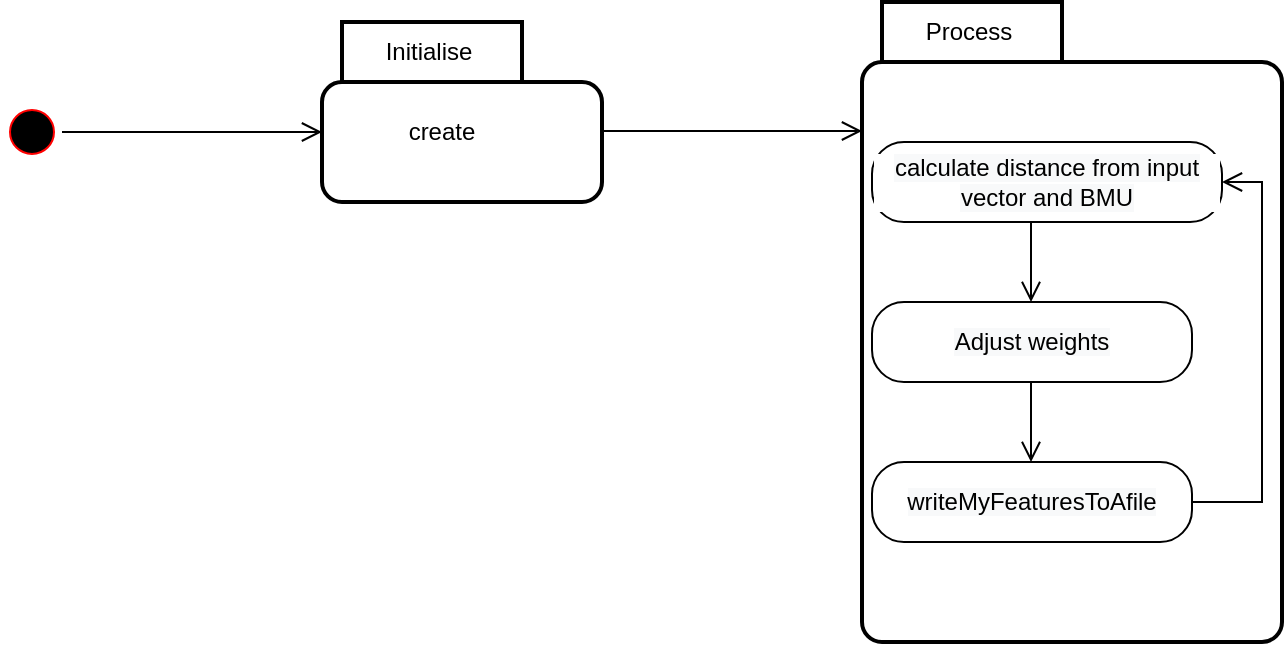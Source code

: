 <mxfile version="15.8.3" type="github">
  <diagram id="F2uZlvy4hfClbj3k6jfk" name="Page-1">
    <mxGraphModel dx="1038" dy="537" grid="1" gridSize="10" guides="1" tooltips="1" connect="1" arrows="1" fold="1" page="1" pageScale="1" pageWidth="827" pageHeight="1169" math="0" shadow="0">
      <root>
        <mxCell id="0" />
        <mxCell id="1" parent="0" />
        <mxCell id="ESeuDQJYDt2gdoZuYAMs-1" value="" style="ellipse;html=1;shape=startState;fillColor=#000000;strokeColor=#ff0000;" parent="1" vertex="1">
          <mxGeometry x="40" y="120" width="30" height="30" as="geometry" />
        </mxCell>
        <mxCell id="ESeuDQJYDt2gdoZuYAMs-2" value="" style="edgeStyle=orthogonalEdgeStyle;html=1;verticalAlign=bottom;endArrow=open;endSize=8;strokeColor=#000000;rounded=0;" parent="1" source="ESeuDQJYDt2gdoZuYAMs-1" edge="1">
          <mxGeometry relative="1" as="geometry">
            <mxPoint x="200" y="135" as="targetPoint" />
          </mxGeometry>
        </mxCell>
        <mxCell id="ESeuDQJYDt2gdoZuYAMs-4" value="Initialise" style="shape=folder;align=center;verticalAlign=middle;fontStyle=0;tabWidth=100;tabHeight=30;tabPosition=left;html=1;boundedLbl=1;labelInHeader=1;rounded=1;absoluteArcSize=1;arcSize=10;strokeWidth=2;" parent="1" vertex="1">
          <mxGeometry x="200" y="80" width="140" height="90" as="geometry" />
        </mxCell>
        <mxCell id="ESeuDQJYDt2gdoZuYAMs-5" value="create" style="text;html=1;strokeColor=none;fillColor=none;align=center;verticalAlign=middle;whiteSpace=wrap;rounded=0;" parent="1" vertex="1">
          <mxGeometry x="230" y="120" width="60" height="30" as="geometry" />
        </mxCell>
        <mxCell id="ESeuDQJYDt2gdoZuYAMs-6" value="" style="edgeStyle=orthogonalEdgeStyle;html=1;verticalAlign=bottom;endArrow=open;endSize=8;strokeColor=#000000;rounded=0;" parent="1" edge="1">
          <mxGeometry relative="1" as="geometry">
            <mxPoint x="470" y="134.5" as="targetPoint" />
            <mxPoint x="340" y="134.5" as="sourcePoint" />
          </mxGeometry>
        </mxCell>
        <mxCell id="ESeuDQJYDt2gdoZuYAMs-7" value="Process" style="shape=folder;align=center;verticalAlign=middle;fontStyle=0;tabWidth=100;tabHeight=30;tabPosition=left;html=1;boundedLbl=1;labelInHeader=1;rounded=1;absoluteArcSize=1;arcSize=10;strokeWidth=2;" parent="1" vertex="1">
          <mxGeometry x="470" y="70" width="210" height="320" as="geometry" />
        </mxCell>
        <mxCell id="PLTZG-wTLj4Dj8tcine4-3" value="&lt;span style=&quot;background-color: rgb(248 , 249 , 250)&quot;&gt;calculate distance from input vector and BMU&lt;/span&gt;" style="rounded=1;whiteSpace=wrap;html=1;arcSize=40;fontColor=#000000;fillColor=#FFFFFF;strokeColor=#000000;labelBackgroundColor=default;" vertex="1" parent="1">
          <mxGeometry x="475" y="140" width="175" height="40" as="geometry" />
        </mxCell>
        <mxCell id="PLTZG-wTLj4Dj8tcine4-5" value="&lt;span style=&quot;background-color: rgb(248 , 249 , 250)&quot;&gt;Adjust weights&lt;/span&gt;" style="rounded=1;whiteSpace=wrap;html=1;arcSize=40;fontColor=#000000;fillColor=#FFFFFF;strokeColor=#000000;labelBackgroundColor=default;" vertex="1" parent="1">
          <mxGeometry x="475" y="220" width="160" height="40" as="geometry" />
        </mxCell>
        <mxCell id="PLTZG-wTLj4Dj8tcine4-6" value="&lt;span style=&quot;background-color: rgb(248 , 249 , 250)&quot;&gt;writeMyFeaturesToAfile&lt;/span&gt;" style="rounded=1;whiteSpace=wrap;html=1;arcSize=40;fontColor=#000000;fillColor=#FFFFFF;strokeColor=#000000;labelBackgroundColor=default;" vertex="1" parent="1">
          <mxGeometry x="475" y="300" width="160" height="40" as="geometry" />
        </mxCell>
        <mxCell id="PLTZG-wTLj4Dj8tcine4-7" value="" style="edgeStyle=orthogonalEdgeStyle;html=1;verticalAlign=bottom;endArrow=open;endSize=8;strokeColor=#000000;rounded=0;" edge="1" parent="1">
          <mxGeometry relative="1" as="geometry">
            <mxPoint x="554.5" y="220" as="targetPoint" />
            <mxPoint x="554.5" y="180" as="sourcePoint" />
            <Array as="points">
              <mxPoint x="554.5" y="220" />
            </Array>
          </mxGeometry>
        </mxCell>
        <mxCell id="PLTZG-wTLj4Dj8tcine4-8" value="" style="edgeStyle=orthogonalEdgeStyle;html=1;verticalAlign=bottom;endArrow=open;endSize=8;strokeColor=#000000;rounded=0;" edge="1" parent="1">
          <mxGeometry relative="1" as="geometry">
            <mxPoint x="554.5" y="300" as="targetPoint" />
            <mxPoint x="554.5" y="260" as="sourcePoint" />
            <Array as="points">
              <mxPoint x="554.5" y="300" />
            </Array>
          </mxGeometry>
        </mxCell>
        <mxCell id="PLTZG-wTLj4Dj8tcine4-9" value="" style="edgeStyle=orthogonalEdgeStyle;html=1;verticalAlign=bottom;endArrow=open;endSize=8;strokeColor=#000000;rounded=0;entryX=1;entryY=0.5;entryDx=0;entryDy=0;" edge="1" parent="1" target="PLTZG-wTLj4Dj8tcine4-3">
          <mxGeometry relative="1" as="geometry">
            <mxPoint x="635" y="360" as="targetPoint" />
            <mxPoint x="635" y="320" as="sourcePoint" />
            <Array as="points">
              <mxPoint x="670" y="320" />
              <mxPoint x="670" y="160" />
            </Array>
          </mxGeometry>
        </mxCell>
      </root>
    </mxGraphModel>
  </diagram>
</mxfile>
